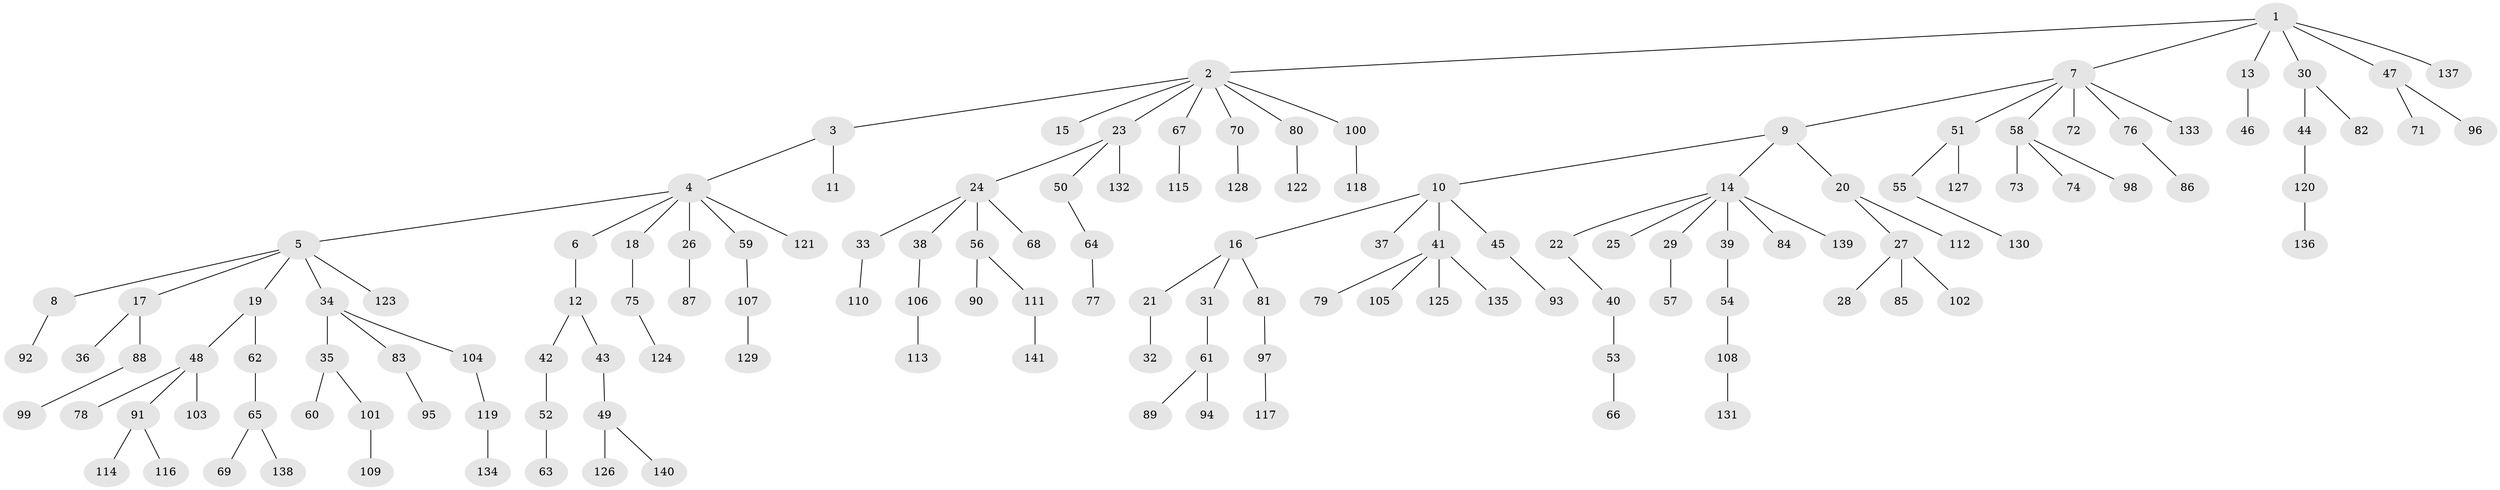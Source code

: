 // Generated by graph-tools (version 1.1) at 2025/52/03/09/25 04:52:41]
// undirected, 141 vertices, 140 edges
graph export_dot {
graph [start="1"]
  node [color=gray90,style=filled];
  1;
  2;
  3;
  4;
  5;
  6;
  7;
  8;
  9;
  10;
  11;
  12;
  13;
  14;
  15;
  16;
  17;
  18;
  19;
  20;
  21;
  22;
  23;
  24;
  25;
  26;
  27;
  28;
  29;
  30;
  31;
  32;
  33;
  34;
  35;
  36;
  37;
  38;
  39;
  40;
  41;
  42;
  43;
  44;
  45;
  46;
  47;
  48;
  49;
  50;
  51;
  52;
  53;
  54;
  55;
  56;
  57;
  58;
  59;
  60;
  61;
  62;
  63;
  64;
  65;
  66;
  67;
  68;
  69;
  70;
  71;
  72;
  73;
  74;
  75;
  76;
  77;
  78;
  79;
  80;
  81;
  82;
  83;
  84;
  85;
  86;
  87;
  88;
  89;
  90;
  91;
  92;
  93;
  94;
  95;
  96;
  97;
  98;
  99;
  100;
  101;
  102;
  103;
  104;
  105;
  106;
  107;
  108;
  109;
  110;
  111;
  112;
  113;
  114;
  115;
  116;
  117;
  118;
  119;
  120;
  121;
  122;
  123;
  124;
  125;
  126;
  127;
  128;
  129;
  130;
  131;
  132;
  133;
  134;
  135;
  136;
  137;
  138;
  139;
  140;
  141;
  1 -- 2;
  1 -- 7;
  1 -- 13;
  1 -- 30;
  1 -- 47;
  1 -- 137;
  2 -- 3;
  2 -- 15;
  2 -- 23;
  2 -- 67;
  2 -- 70;
  2 -- 80;
  2 -- 100;
  3 -- 4;
  3 -- 11;
  4 -- 5;
  4 -- 6;
  4 -- 18;
  4 -- 26;
  4 -- 59;
  4 -- 121;
  5 -- 8;
  5 -- 17;
  5 -- 19;
  5 -- 34;
  5 -- 123;
  6 -- 12;
  7 -- 9;
  7 -- 51;
  7 -- 58;
  7 -- 72;
  7 -- 76;
  7 -- 133;
  8 -- 92;
  9 -- 10;
  9 -- 14;
  9 -- 20;
  10 -- 16;
  10 -- 37;
  10 -- 41;
  10 -- 45;
  12 -- 42;
  12 -- 43;
  13 -- 46;
  14 -- 22;
  14 -- 25;
  14 -- 29;
  14 -- 39;
  14 -- 84;
  14 -- 139;
  16 -- 21;
  16 -- 31;
  16 -- 81;
  17 -- 36;
  17 -- 88;
  18 -- 75;
  19 -- 48;
  19 -- 62;
  20 -- 27;
  20 -- 112;
  21 -- 32;
  22 -- 40;
  23 -- 24;
  23 -- 50;
  23 -- 132;
  24 -- 33;
  24 -- 38;
  24 -- 56;
  24 -- 68;
  26 -- 87;
  27 -- 28;
  27 -- 85;
  27 -- 102;
  29 -- 57;
  30 -- 44;
  30 -- 82;
  31 -- 61;
  33 -- 110;
  34 -- 35;
  34 -- 83;
  34 -- 104;
  35 -- 60;
  35 -- 101;
  38 -- 106;
  39 -- 54;
  40 -- 53;
  41 -- 79;
  41 -- 105;
  41 -- 125;
  41 -- 135;
  42 -- 52;
  43 -- 49;
  44 -- 120;
  45 -- 93;
  47 -- 71;
  47 -- 96;
  48 -- 78;
  48 -- 91;
  48 -- 103;
  49 -- 126;
  49 -- 140;
  50 -- 64;
  51 -- 55;
  51 -- 127;
  52 -- 63;
  53 -- 66;
  54 -- 108;
  55 -- 130;
  56 -- 90;
  56 -- 111;
  58 -- 73;
  58 -- 74;
  58 -- 98;
  59 -- 107;
  61 -- 89;
  61 -- 94;
  62 -- 65;
  64 -- 77;
  65 -- 69;
  65 -- 138;
  67 -- 115;
  70 -- 128;
  75 -- 124;
  76 -- 86;
  80 -- 122;
  81 -- 97;
  83 -- 95;
  88 -- 99;
  91 -- 114;
  91 -- 116;
  97 -- 117;
  100 -- 118;
  101 -- 109;
  104 -- 119;
  106 -- 113;
  107 -- 129;
  108 -- 131;
  111 -- 141;
  119 -- 134;
  120 -- 136;
}
